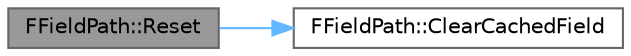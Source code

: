 digraph "FFieldPath::Reset"
{
 // INTERACTIVE_SVG=YES
 // LATEX_PDF_SIZE
  bgcolor="transparent";
  edge [fontname=Helvetica,fontsize=10,labelfontname=Helvetica,labelfontsize=10];
  node [fontname=Helvetica,fontsize=10,shape=box,height=0.2,width=0.4];
  rankdir="LR";
  Node1 [id="Node000001",label="FFieldPath::Reset",height=0.2,width=0.4,color="gray40", fillcolor="grey60", style="filled", fontcolor="black",tooltip="Reset the weak pointer back to the NULL state."];
  Node1 -> Node2 [id="edge1_Node000001_Node000002",color="steelblue1",style="solid",tooltip=" "];
  Node2 [id="Node000002",label="FFieldPath::ClearCachedField",height=0.2,width=0.4,color="grey40", fillcolor="white", style="filled",URL="$d7/d92/structFFieldPath.html#a1eb57b9b5cc04a654466c0455db7a923",tooltip="Clears the cached value so that the next time Get() is called, it will be resolved again."];
}
